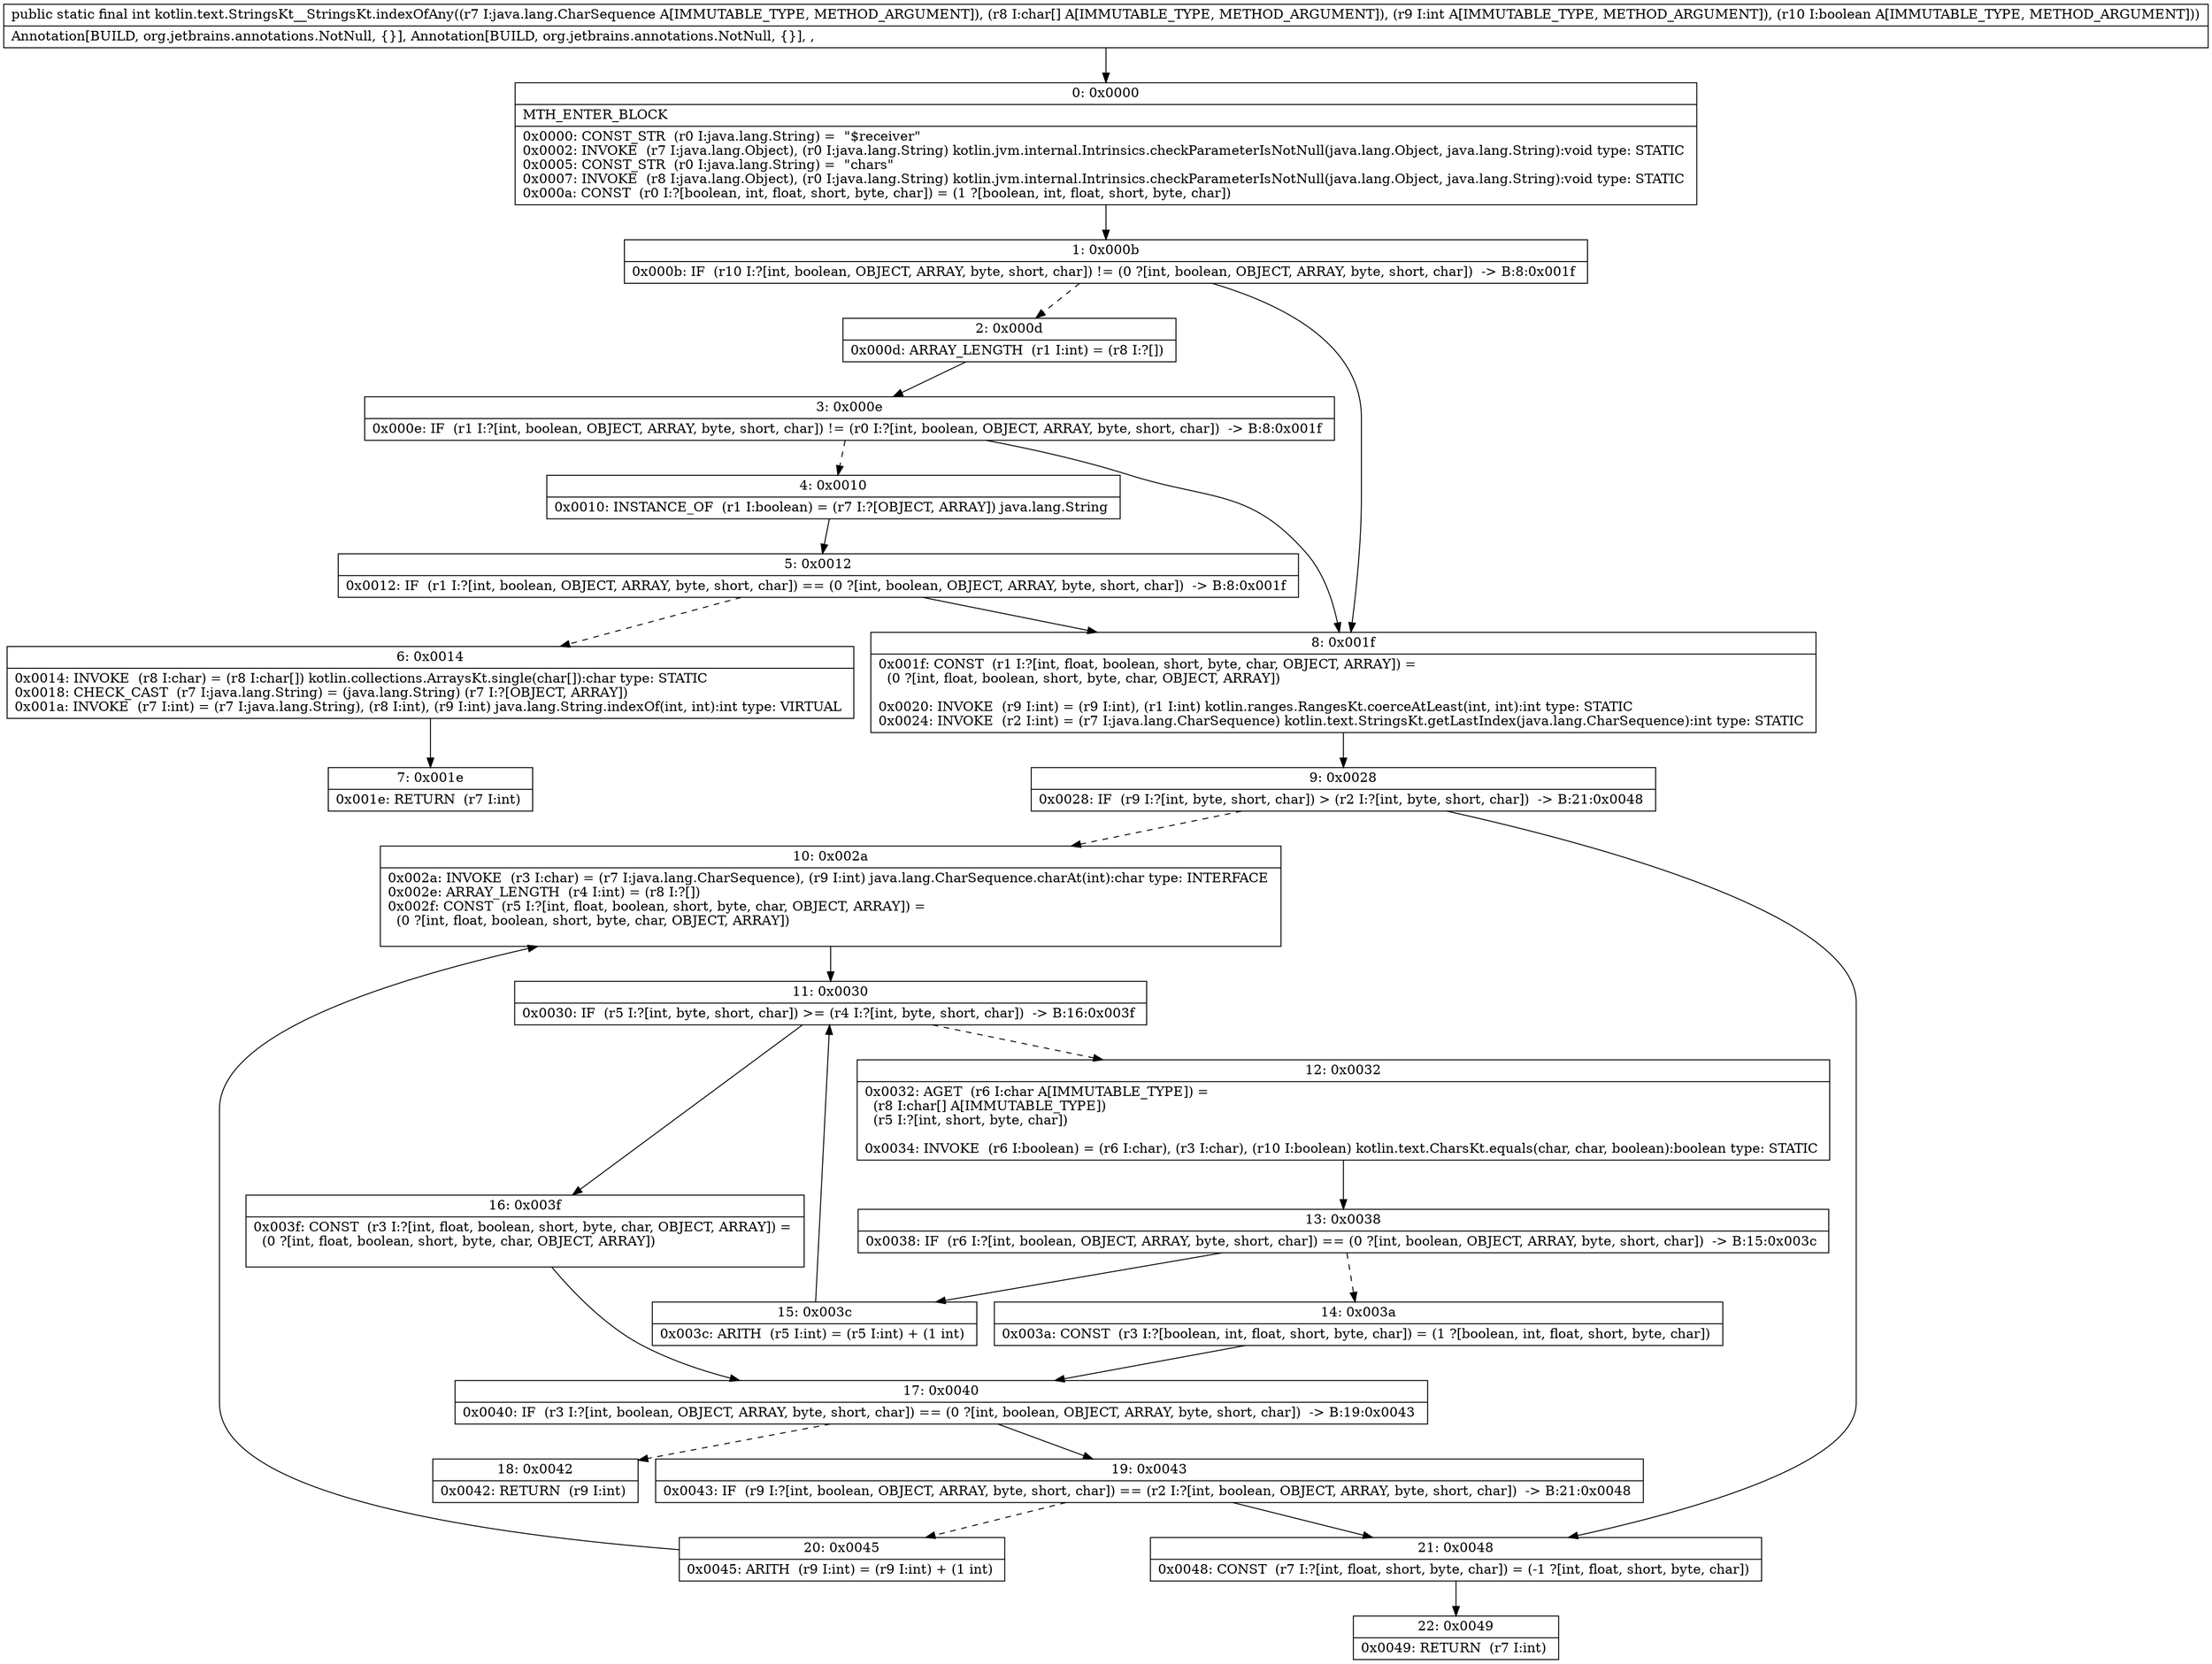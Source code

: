digraph "CFG forkotlin.text.StringsKt__StringsKt.indexOfAny(Ljava\/lang\/CharSequence;[CIZ)I" {
Node_0 [shape=record,label="{0\:\ 0x0000|MTH_ENTER_BLOCK\l|0x0000: CONST_STR  (r0 I:java.lang.String) =  \"$receiver\" \l0x0002: INVOKE  (r7 I:java.lang.Object), (r0 I:java.lang.String) kotlin.jvm.internal.Intrinsics.checkParameterIsNotNull(java.lang.Object, java.lang.String):void type: STATIC \l0x0005: CONST_STR  (r0 I:java.lang.String) =  \"chars\" \l0x0007: INVOKE  (r8 I:java.lang.Object), (r0 I:java.lang.String) kotlin.jvm.internal.Intrinsics.checkParameterIsNotNull(java.lang.Object, java.lang.String):void type: STATIC \l0x000a: CONST  (r0 I:?[boolean, int, float, short, byte, char]) = (1 ?[boolean, int, float, short, byte, char]) \l}"];
Node_1 [shape=record,label="{1\:\ 0x000b|0x000b: IF  (r10 I:?[int, boolean, OBJECT, ARRAY, byte, short, char]) != (0 ?[int, boolean, OBJECT, ARRAY, byte, short, char])  \-\> B:8:0x001f \l}"];
Node_2 [shape=record,label="{2\:\ 0x000d|0x000d: ARRAY_LENGTH  (r1 I:int) = (r8 I:?[]) \l}"];
Node_3 [shape=record,label="{3\:\ 0x000e|0x000e: IF  (r1 I:?[int, boolean, OBJECT, ARRAY, byte, short, char]) != (r0 I:?[int, boolean, OBJECT, ARRAY, byte, short, char])  \-\> B:8:0x001f \l}"];
Node_4 [shape=record,label="{4\:\ 0x0010|0x0010: INSTANCE_OF  (r1 I:boolean) = (r7 I:?[OBJECT, ARRAY]) java.lang.String \l}"];
Node_5 [shape=record,label="{5\:\ 0x0012|0x0012: IF  (r1 I:?[int, boolean, OBJECT, ARRAY, byte, short, char]) == (0 ?[int, boolean, OBJECT, ARRAY, byte, short, char])  \-\> B:8:0x001f \l}"];
Node_6 [shape=record,label="{6\:\ 0x0014|0x0014: INVOKE  (r8 I:char) = (r8 I:char[]) kotlin.collections.ArraysKt.single(char[]):char type: STATIC \l0x0018: CHECK_CAST  (r7 I:java.lang.String) = (java.lang.String) (r7 I:?[OBJECT, ARRAY]) \l0x001a: INVOKE  (r7 I:int) = (r7 I:java.lang.String), (r8 I:int), (r9 I:int) java.lang.String.indexOf(int, int):int type: VIRTUAL \l}"];
Node_7 [shape=record,label="{7\:\ 0x001e|0x001e: RETURN  (r7 I:int) \l}"];
Node_8 [shape=record,label="{8\:\ 0x001f|0x001f: CONST  (r1 I:?[int, float, boolean, short, byte, char, OBJECT, ARRAY]) = \l  (0 ?[int, float, boolean, short, byte, char, OBJECT, ARRAY])\l \l0x0020: INVOKE  (r9 I:int) = (r9 I:int), (r1 I:int) kotlin.ranges.RangesKt.coerceAtLeast(int, int):int type: STATIC \l0x0024: INVOKE  (r2 I:int) = (r7 I:java.lang.CharSequence) kotlin.text.StringsKt.getLastIndex(java.lang.CharSequence):int type: STATIC \l}"];
Node_9 [shape=record,label="{9\:\ 0x0028|0x0028: IF  (r9 I:?[int, byte, short, char]) \> (r2 I:?[int, byte, short, char])  \-\> B:21:0x0048 \l}"];
Node_10 [shape=record,label="{10\:\ 0x002a|0x002a: INVOKE  (r3 I:char) = (r7 I:java.lang.CharSequence), (r9 I:int) java.lang.CharSequence.charAt(int):char type: INTERFACE \l0x002e: ARRAY_LENGTH  (r4 I:int) = (r8 I:?[]) \l0x002f: CONST  (r5 I:?[int, float, boolean, short, byte, char, OBJECT, ARRAY]) = \l  (0 ?[int, float, boolean, short, byte, char, OBJECT, ARRAY])\l \l}"];
Node_11 [shape=record,label="{11\:\ 0x0030|0x0030: IF  (r5 I:?[int, byte, short, char]) \>= (r4 I:?[int, byte, short, char])  \-\> B:16:0x003f \l}"];
Node_12 [shape=record,label="{12\:\ 0x0032|0x0032: AGET  (r6 I:char A[IMMUTABLE_TYPE]) = \l  (r8 I:char[] A[IMMUTABLE_TYPE])\l  (r5 I:?[int, short, byte, char])\l \l0x0034: INVOKE  (r6 I:boolean) = (r6 I:char), (r3 I:char), (r10 I:boolean) kotlin.text.CharsKt.equals(char, char, boolean):boolean type: STATIC \l}"];
Node_13 [shape=record,label="{13\:\ 0x0038|0x0038: IF  (r6 I:?[int, boolean, OBJECT, ARRAY, byte, short, char]) == (0 ?[int, boolean, OBJECT, ARRAY, byte, short, char])  \-\> B:15:0x003c \l}"];
Node_14 [shape=record,label="{14\:\ 0x003a|0x003a: CONST  (r3 I:?[boolean, int, float, short, byte, char]) = (1 ?[boolean, int, float, short, byte, char]) \l}"];
Node_15 [shape=record,label="{15\:\ 0x003c|0x003c: ARITH  (r5 I:int) = (r5 I:int) + (1 int) \l}"];
Node_16 [shape=record,label="{16\:\ 0x003f|0x003f: CONST  (r3 I:?[int, float, boolean, short, byte, char, OBJECT, ARRAY]) = \l  (0 ?[int, float, boolean, short, byte, char, OBJECT, ARRAY])\l \l}"];
Node_17 [shape=record,label="{17\:\ 0x0040|0x0040: IF  (r3 I:?[int, boolean, OBJECT, ARRAY, byte, short, char]) == (0 ?[int, boolean, OBJECT, ARRAY, byte, short, char])  \-\> B:19:0x0043 \l}"];
Node_18 [shape=record,label="{18\:\ 0x0042|0x0042: RETURN  (r9 I:int) \l}"];
Node_19 [shape=record,label="{19\:\ 0x0043|0x0043: IF  (r9 I:?[int, boolean, OBJECT, ARRAY, byte, short, char]) == (r2 I:?[int, boolean, OBJECT, ARRAY, byte, short, char])  \-\> B:21:0x0048 \l}"];
Node_20 [shape=record,label="{20\:\ 0x0045|0x0045: ARITH  (r9 I:int) = (r9 I:int) + (1 int) \l}"];
Node_21 [shape=record,label="{21\:\ 0x0048|0x0048: CONST  (r7 I:?[int, float, short, byte, char]) = (\-1 ?[int, float, short, byte, char]) \l}"];
Node_22 [shape=record,label="{22\:\ 0x0049|0x0049: RETURN  (r7 I:int) \l}"];
MethodNode[shape=record,label="{public static final int kotlin.text.StringsKt__StringsKt.indexOfAny((r7 I:java.lang.CharSequence A[IMMUTABLE_TYPE, METHOD_ARGUMENT]), (r8 I:char[] A[IMMUTABLE_TYPE, METHOD_ARGUMENT]), (r9 I:int A[IMMUTABLE_TYPE, METHOD_ARGUMENT]), (r10 I:boolean A[IMMUTABLE_TYPE, METHOD_ARGUMENT]))  | Annotation[BUILD, org.jetbrains.annotations.NotNull, \{\}], Annotation[BUILD, org.jetbrains.annotations.NotNull, \{\}], , \l}"];
MethodNode -> Node_0;
Node_0 -> Node_1;
Node_1 -> Node_2[style=dashed];
Node_1 -> Node_8;
Node_2 -> Node_3;
Node_3 -> Node_4[style=dashed];
Node_3 -> Node_8;
Node_4 -> Node_5;
Node_5 -> Node_6[style=dashed];
Node_5 -> Node_8;
Node_6 -> Node_7;
Node_8 -> Node_9;
Node_9 -> Node_10[style=dashed];
Node_9 -> Node_21;
Node_10 -> Node_11;
Node_11 -> Node_12[style=dashed];
Node_11 -> Node_16;
Node_12 -> Node_13;
Node_13 -> Node_14[style=dashed];
Node_13 -> Node_15;
Node_14 -> Node_17;
Node_15 -> Node_11;
Node_16 -> Node_17;
Node_17 -> Node_18[style=dashed];
Node_17 -> Node_19;
Node_19 -> Node_20[style=dashed];
Node_19 -> Node_21;
Node_20 -> Node_10;
Node_21 -> Node_22;
}

